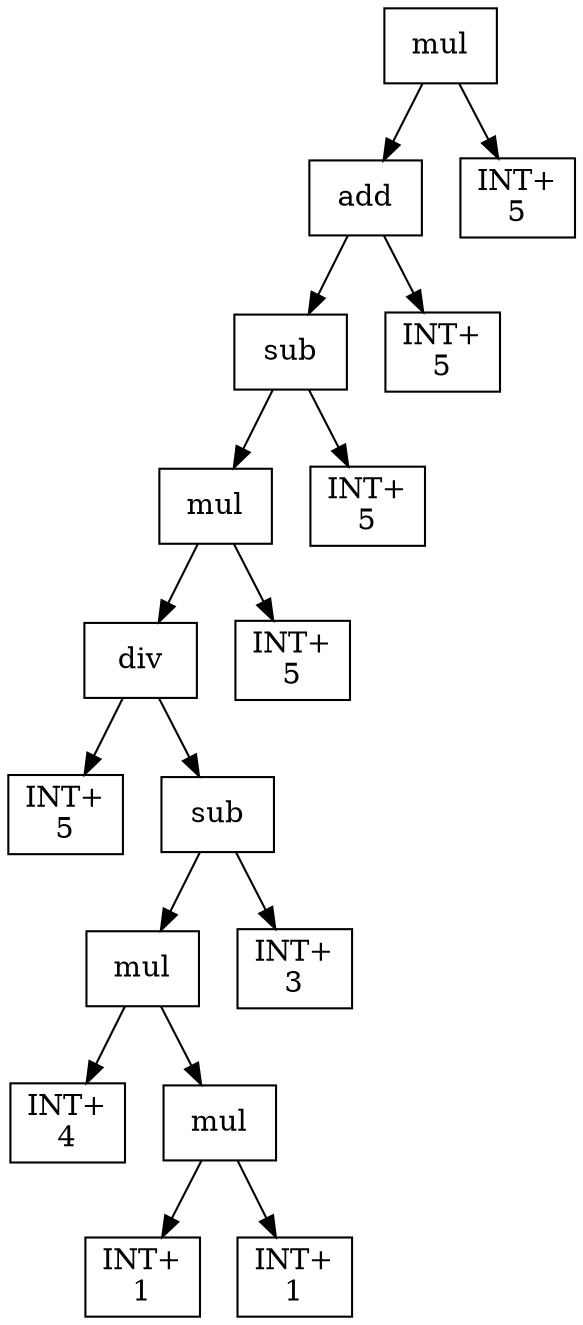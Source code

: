digraph expr {
  node [shape=box];
  n1 [label="mul"];
  n2 [label="add"];
  n3 [label="sub"];
  n4 [label="mul"];
  n5 [label="div"];
  n6 [label="INT+\n5"];
  n7 [label="sub"];
  n8 [label="mul"];
  n9 [label="INT+\n4"];
  n10 [label="mul"];
  n11 [label="INT+\n1"];
  n12 [label="INT+\n1"];
  n10 -> n11;
  n10 -> n12;
  n8 -> n9;
  n8 -> n10;
  n13 [label="INT+\n3"];
  n7 -> n8;
  n7 -> n13;
  n5 -> n6;
  n5 -> n7;
  n14 [label="INT+\n5"];
  n4 -> n5;
  n4 -> n14;
  n15 [label="INT+\n5"];
  n3 -> n4;
  n3 -> n15;
  n16 [label="INT+\n5"];
  n2 -> n3;
  n2 -> n16;
  n17 [label="INT+\n5"];
  n1 -> n2;
  n1 -> n17;
}